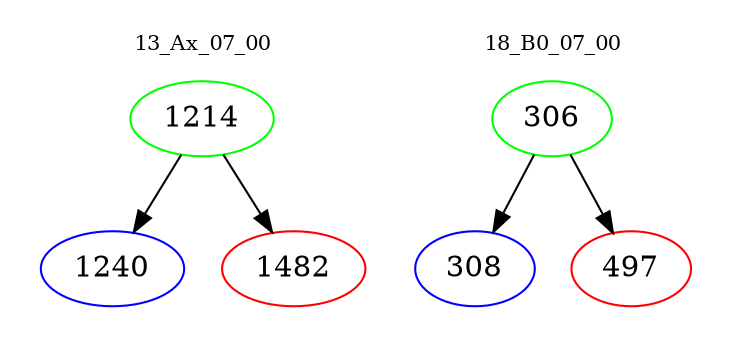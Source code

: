 digraph{
subgraph cluster_0 {
color = white
label = "13_Ax_07_00";
fontsize=10;
T0_1214 [label="1214", color="green"]
T0_1214 -> T0_1240 [color="black"]
T0_1240 [label="1240", color="blue"]
T0_1214 -> T0_1482 [color="black"]
T0_1482 [label="1482", color="red"]
}
subgraph cluster_1 {
color = white
label = "18_B0_07_00";
fontsize=10;
T1_306 [label="306", color="green"]
T1_306 -> T1_308 [color="black"]
T1_308 [label="308", color="blue"]
T1_306 -> T1_497 [color="black"]
T1_497 [label="497", color="red"]
}
}
